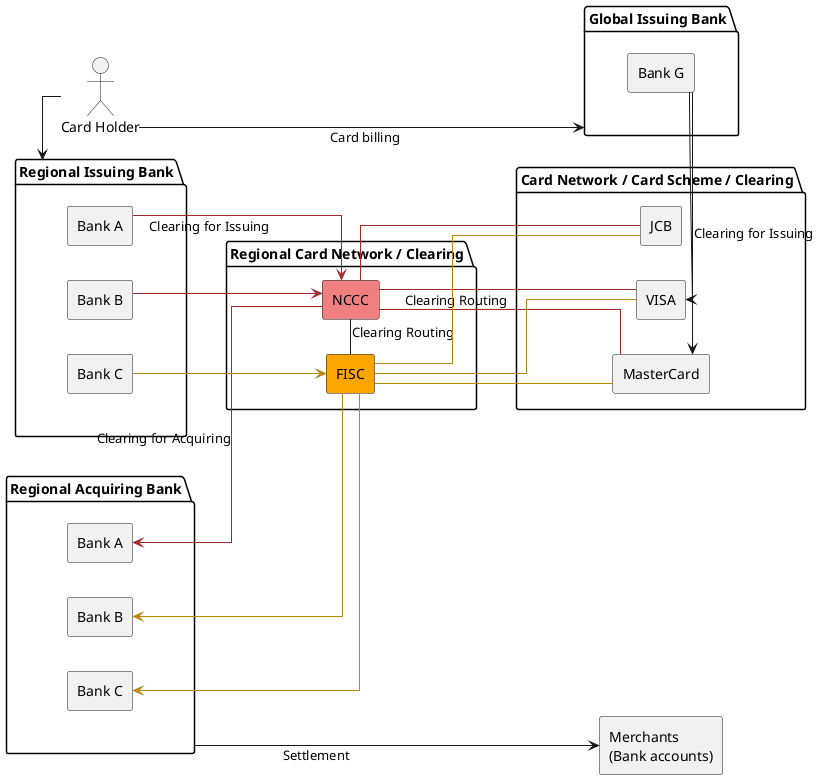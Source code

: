 @startuml
skinparam linetype polyline
skinparam linetype ortho
left to right direction

actor "Card Holder" as user
agent "Merchants \n(Bank accounts)" as merchant
package "Card Network / Card Scheme / Clearing" as ccnet {
  agent "VISA" as visa
  agent "MasterCard" as mc
  agent "JCB" as jcb
}
package "Regional Card Network / Clearing" as ccnet_local {
  agent "NCCC" as nccc #lightcoral
  agent "FISC" as fisc #orange
}
package "Global Issuing Bank" as issuer_global {
  agent "Bank G" as issuer_global_a
}
package "Regional Issuing Bank" as issuer_local {
  agent "Bank A" as issuer_a
  agent "Bank C" as issuer_b
  agent "Bank B" as issuer_c
}
package "Regional Acquiring Bank" as acquirer_local {
  agent "Bank A" as acquirer_a
  agent "Bank C" as acquirer_b
  agent "Bank B" as acquirer_c
}

nccc - fisc: Clearing Routing
nccc --[#brown] visa: Clearing Routing
nccc --[#brown] mc
nccc --[#brown] jcb
fisc --[#darkGoldenRod] visa
fisc --[#darkGoldenRod] mc
fisc --[#darkGoldenRod] jcb

issuer_a --[#brown]> nccc: Clearing for Issuing
acquirer_a <--[#brown] nccc: Clearing for Acquiring
issuer_b --[#darkGoldenRod]> fisc
acquirer_b <--[#darkGoldenRod] fisc
issuer_c --[#brown]> nccc
acquirer_c <--[#darkGoldenRod] fisc

issuer_global_a -left-> visa
issuer_global_a -left-> mc: Clearing for Issuing

acquirer_local ---> merchant: Settlement

user --> issuer_global: Card billing
user -> issuer_local
@enduml

